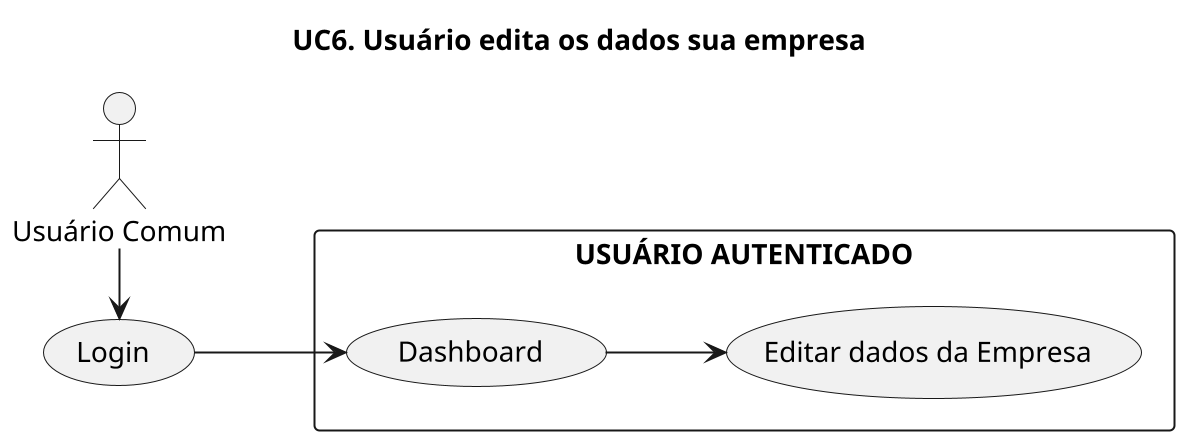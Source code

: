 @startuml
left to right direction
title "UC6. Usuário edita os dados sua empresa"
scale 2

User as "Usuário Comum"

rectangle "USUÁRIO AUTENTICADO" {
    (Editar dados da Empresa) as FavEmpresa
    (Dashboard) as VerEmpresas
}

(Login) as Login

User -r--> Login
Login --> VerEmpresas
VerEmpresas --> FavEmpresa
@enduml